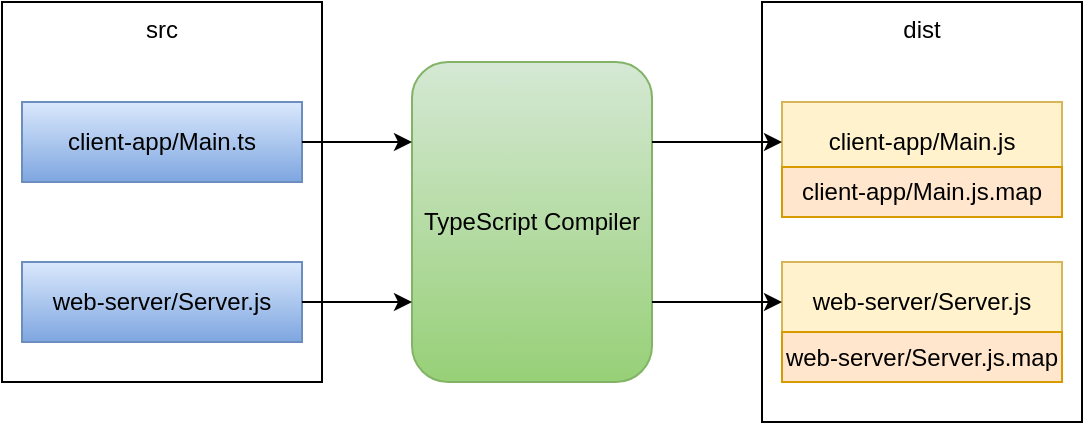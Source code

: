 <mxfile version="21.1.2" type="device">
  <diagram name="Page-1" id="0Q77MG74kSeCORmHFdPx">
    <mxGraphModel dx="1038" dy="704" grid="1" gridSize="10" guides="1" tooltips="1" connect="1" arrows="1" fold="1" page="1" pageScale="1" pageWidth="850" pageHeight="1100" math="0" shadow="0">
      <root>
        <mxCell id="0" />
        <mxCell id="1" parent="0" />
        <mxCell id="bqJOx3DLISaZbPP0-pg5-8" value="dist" style="rounded=0;whiteSpace=wrap;html=1;verticalAlign=top;" vertex="1" parent="1">
          <mxGeometry x="480" y="340" width="160" height="210" as="geometry" />
        </mxCell>
        <mxCell id="bqJOx3DLISaZbPP0-pg5-7" value="src" style="rounded=0;whiteSpace=wrap;html=1;verticalAlign=top;" vertex="1" parent="1">
          <mxGeometry x="100" y="340" width="160" height="190" as="geometry" />
        </mxCell>
        <mxCell id="lfwvOlAkgITGx8fu9qw_-27" value="client-app/Main.ts" style="rounded=0;whiteSpace=wrap;html=1;fillColor=#dae8fc;strokeColor=#6c8ebf;gradientColor=#7ea6e0;" parent="1" vertex="1">
          <mxGeometry x="110" y="390" width="140" height="40" as="geometry" />
        </mxCell>
        <mxCell id="lfwvOlAkgITGx8fu9qw_-30" value="TypeScript Compiler" style="rounded=1;whiteSpace=wrap;html=1;fillColor=#d5e8d4;strokeColor=#82b366;gradientColor=#97d077;" parent="1" vertex="1">
          <mxGeometry x="305" y="370" width="120" height="160" as="geometry" />
        </mxCell>
        <mxCell id="lfwvOlAkgITGx8fu9qw_-36" style="edgeStyle=orthogonalEdgeStyle;rounded=0;orthogonalLoop=1;jettySize=auto;html=1;exitX=0.5;exitY=1;exitDx=0;exitDy=0;" parent="1" source="lfwvOlAkgITGx8fu9qw_-27" target="lfwvOlAkgITGx8fu9qw_-27" edge="1">
          <mxGeometry relative="1" as="geometry" />
        </mxCell>
        <mxCell id="bqJOx3DLISaZbPP0-pg5-1" value="web-server/Server.js" style="rounded=0;whiteSpace=wrap;html=1;fillColor=#dae8fc;strokeColor=#6c8ebf;gradientColor=#7ea6e0;" vertex="1" parent="1">
          <mxGeometry x="110" y="470" width="140" height="40" as="geometry" />
        </mxCell>
        <mxCell id="bqJOx3DLISaZbPP0-pg5-2" value="" style="endArrow=classic;html=1;rounded=0;exitX=1;exitY=0.5;exitDx=0;exitDy=0;entryX=0;entryY=0.75;entryDx=0;entryDy=0;" edge="1" parent="1" source="bqJOx3DLISaZbPP0-pg5-1" target="lfwvOlAkgITGx8fu9qw_-30">
          <mxGeometry width="50" height="50" relative="1" as="geometry">
            <mxPoint x="510" y="680" as="sourcePoint" />
            <mxPoint x="560" y="630" as="targetPoint" />
          </mxGeometry>
        </mxCell>
        <mxCell id="bqJOx3DLISaZbPP0-pg5-3" value="" style="endArrow=classic;html=1;rounded=0;exitX=1;exitY=0.5;exitDx=0;exitDy=0;entryX=0;entryY=0.25;entryDx=0;entryDy=0;" edge="1" parent="1" source="lfwvOlAkgITGx8fu9qw_-27" target="lfwvOlAkgITGx8fu9qw_-30">
          <mxGeometry width="50" height="50" relative="1" as="geometry">
            <mxPoint x="510" y="680" as="sourcePoint" />
            <mxPoint x="560" y="630" as="targetPoint" />
          </mxGeometry>
        </mxCell>
        <mxCell id="bqJOx3DLISaZbPP0-pg5-4" value="web-server/Server.js" style="rounded=0;whiteSpace=wrap;html=1;fillColor=#fff2cc;strokeColor=#d6b656;" vertex="1" parent="1">
          <mxGeometry x="490" y="470" width="140" height="40" as="geometry" />
        </mxCell>
        <mxCell id="bqJOx3DLISaZbPP0-pg5-6" value="client-app/Main.js" style="rounded=0;whiteSpace=wrap;html=1;fillColor=#fff2cc;strokeColor=#d6b656;" vertex="1" parent="1">
          <mxGeometry x="490" y="390" width="140" height="40" as="geometry" />
        </mxCell>
        <mxCell id="bqJOx3DLISaZbPP0-pg5-9" value="client-app/Main.js.map" style="rounded=0;whiteSpace=wrap;html=1;fillColor=#ffe6cc;strokeColor=#d79b00;" vertex="1" parent="1">
          <mxGeometry x="490" y="422.5" width="140" height="25" as="geometry" />
        </mxCell>
        <mxCell id="bqJOx3DLISaZbPP0-pg5-10" value="web-server/Server.js.map" style="rounded=0;whiteSpace=wrap;html=1;fillColor=#ffe6cc;strokeColor=#d79b00;" vertex="1" parent="1">
          <mxGeometry x="490" y="505" width="140" height="25" as="geometry" />
        </mxCell>
        <mxCell id="bqJOx3DLISaZbPP0-pg5-11" value="" style="endArrow=classic;html=1;rounded=0;exitX=1;exitY=0.25;exitDx=0;exitDy=0;entryX=0;entryY=0.5;entryDx=0;entryDy=0;" edge="1" parent="1" source="lfwvOlAkgITGx8fu9qw_-30" target="bqJOx3DLISaZbPP0-pg5-6">
          <mxGeometry width="50" height="50" relative="1" as="geometry">
            <mxPoint x="510" y="680" as="sourcePoint" />
            <mxPoint x="560" y="630" as="targetPoint" />
          </mxGeometry>
        </mxCell>
        <mxCell id="bqJOx3DLISaZbPP0-pg5-12" value="" style="endArrow=classic;html=1;rounded=0;exitX=1;exitY=0.75;exitDx=0;exitDy=0;entryX=0;entryY=0.5;entryDx=0;entryDy=0;" edge="1" parent="1" source="lfwvOlAkgITGx8fu9qw_-30" target="bqJOx3DLISaZbPP0-pg5-4">
          <mxGeometry width="50" height="50" relative="1" as="geometry">
            <mxPoint x="260" y="500" as="sourcePoint" />
            <mxPoint x="315" y="500" as="targetPoint" />
          </mxGeometry>
        </mxCell>
      </root>
    </mxGraphModel>
  </diagram>
</mxfile>
